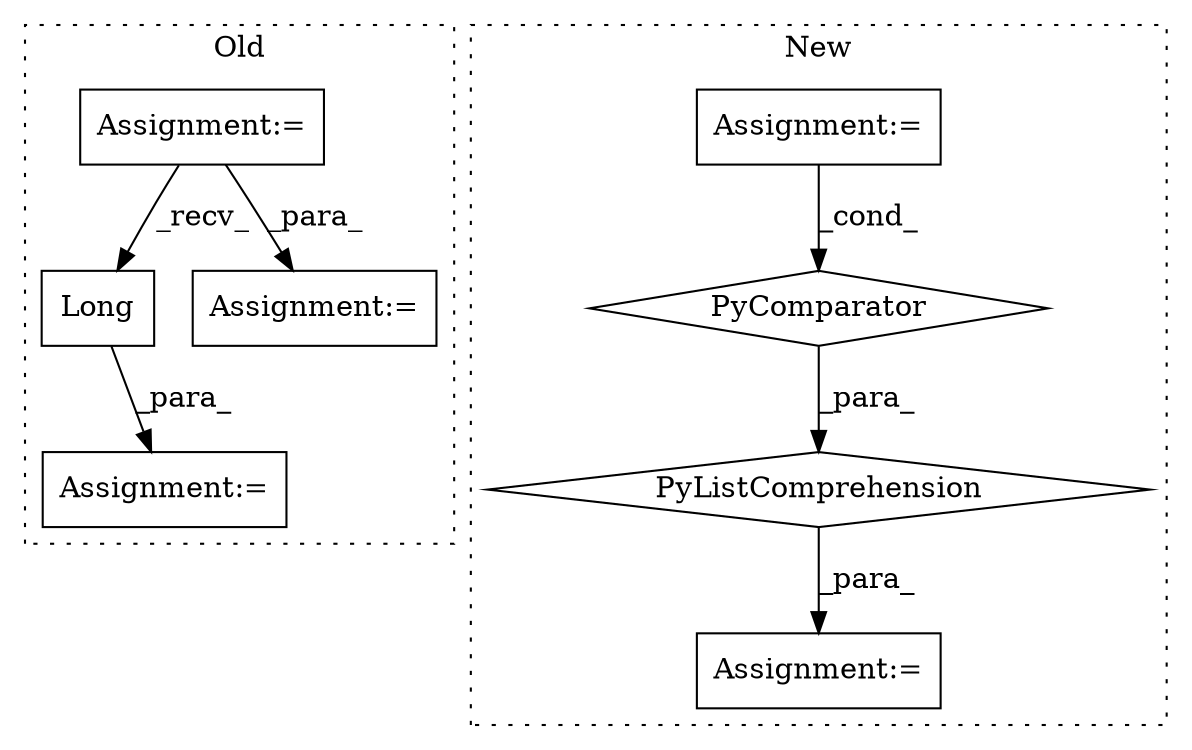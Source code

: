 digraph G {
subgraph cluster0 {
1 [label="Long" a="32" s="6081" l="6" shape="box"];
4 [label="Assignment:=" a="7" s="5701" l="1" shape="box"];
7 [label="Assignment:=" a="7" s="6054" l="1" shape="box"];
8 [label="Assignment:=" a="7" s="6099,6207" l="81,2" shape="box"];
label = "Old";
style="dotted";
}
subgraph cluster1 {
2 [label="PyListComprehension" a="109" s="6067" l="120" shape="diamond"];
3 [label="PyComparator" a="113" s="6160" l="19" shape="diamond"];
5 [label="Assignment:=" a="7" s="6016" l="1" shape="box"];
6 [label="Assignment:=" a="7" s="5709" l="1" shape="box"];
label = "New";
style="dotted";
}
1 -> 7 [label="_para_"];
2 -> 5 [label="_para_"];
3 -> 2 [label="_para_"];
4 -> 8 [label="_para_"];
4 -> 1 [label="_recv_"];
6 -> 3 [label="_cond_"];
}